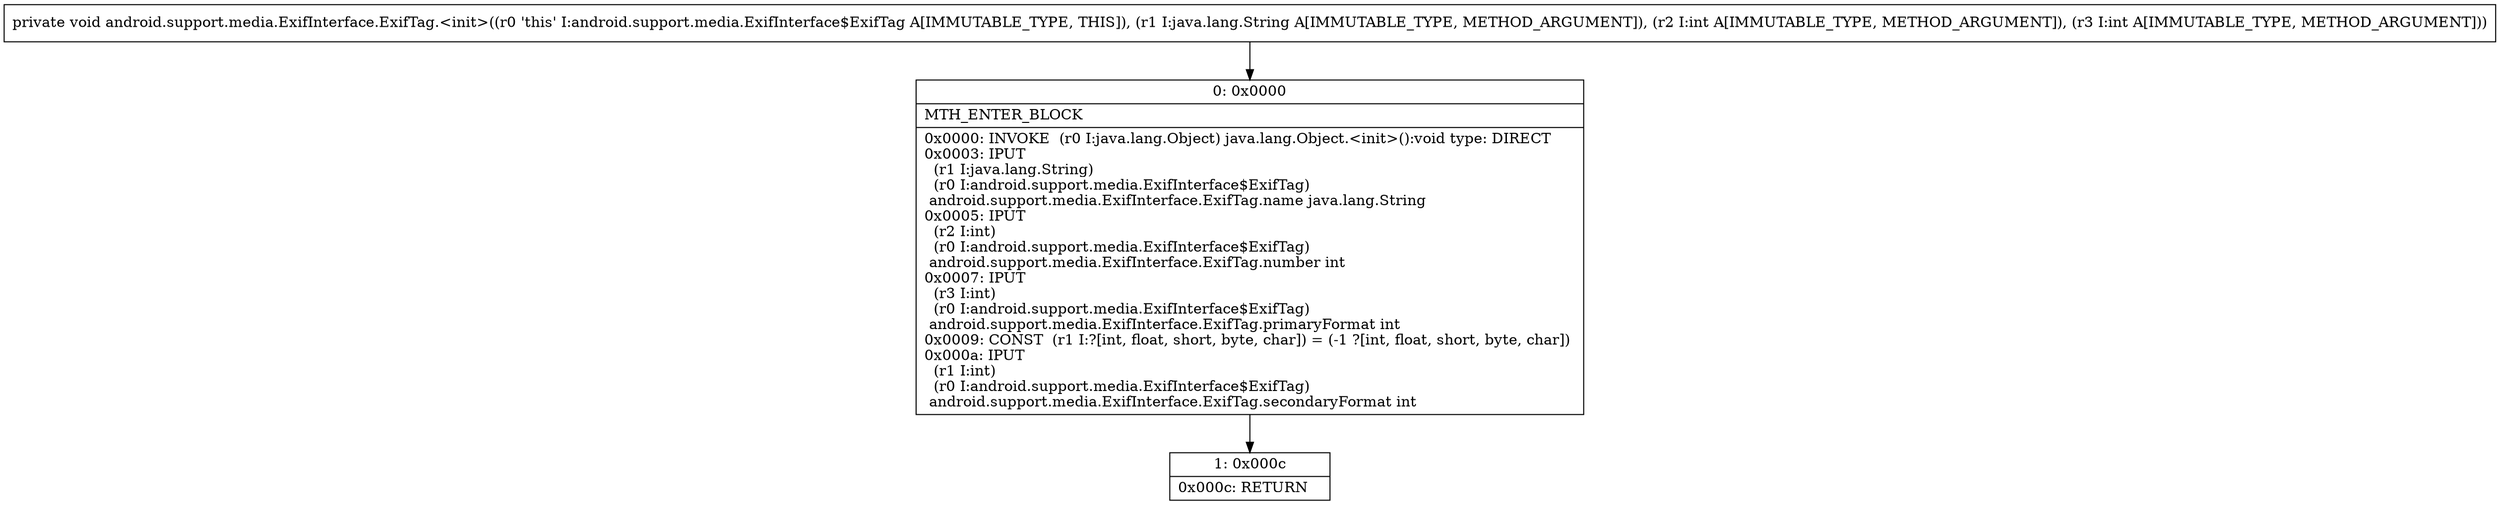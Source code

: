 digraph "CFG forandroid.support.media.ExifInterface.ExifTag.\<init\>(Ljava\/lang\/String;II)V" {
Node_0 [shape=record,label="{0\:\ 0x0000|MTH_ENTER_BLOCK\l|0x0000: INVOKE  (r0 I:java.lang.Object) java.lang.Object.\<init\>():void type: DIRECT \l0x0003: IPUT  \l  (r1 I:java.lang.String)\l  (r0 I:android.support.media.ExifInterface$ExifTag)\l android.support.media.ExifInterface.ExifTag.name java.lang.String \l0x0005: IPUT  \l  (r2 I:int)\l  (r0 I:android.support.media.ExifInterface$ExifTag)\l android.support.media.ExifInterface.ExifTag.number int \l0x0007: IPUT  \l  (r3 I:int)\l  (r0 I:android.support.media.ExifInterface$ExifTag)\l android.support.media.ExifInterface.ExifTag.primaryFormat int \l0x0009: CONST  (r1 I:?[int, float, short, byte, char]) = (\-1 ?[int, float, short, byte, char]) \l0x000a: IPUT  \l  (r1 I:int)\l  (r0 I:android.support.media.ExifInterface$ExifTag)\l android.support.media.ExifInterface.ExifTag.secondaryFormat int \l}"];
Node_1 [shape=record,label="{1\:\ 0x000c|0x000c: RETURN   \l}"];
MethodNode[shape=record,label="{private void android.support.media.ExifInterface.ExifTag.\<init\>((r0 'this' I:android.support.media.ExifInterface$ExifTag A[IMMUTABLE_TYPE, THIS]), (r1 I:java.lang.String A[IMMUTABLE_TYPE, METHOD_ARGUMENT]), (r2 I:int A[IMMUTABLE_TYPE, METHOD_ARGUMENT]), (r3 I:int A[IMMUTABLE_TYPE, METHOD_ARGUMENT])) }"];
MethodNode -> Node_0;
Node_0 -> Node_1;
}

